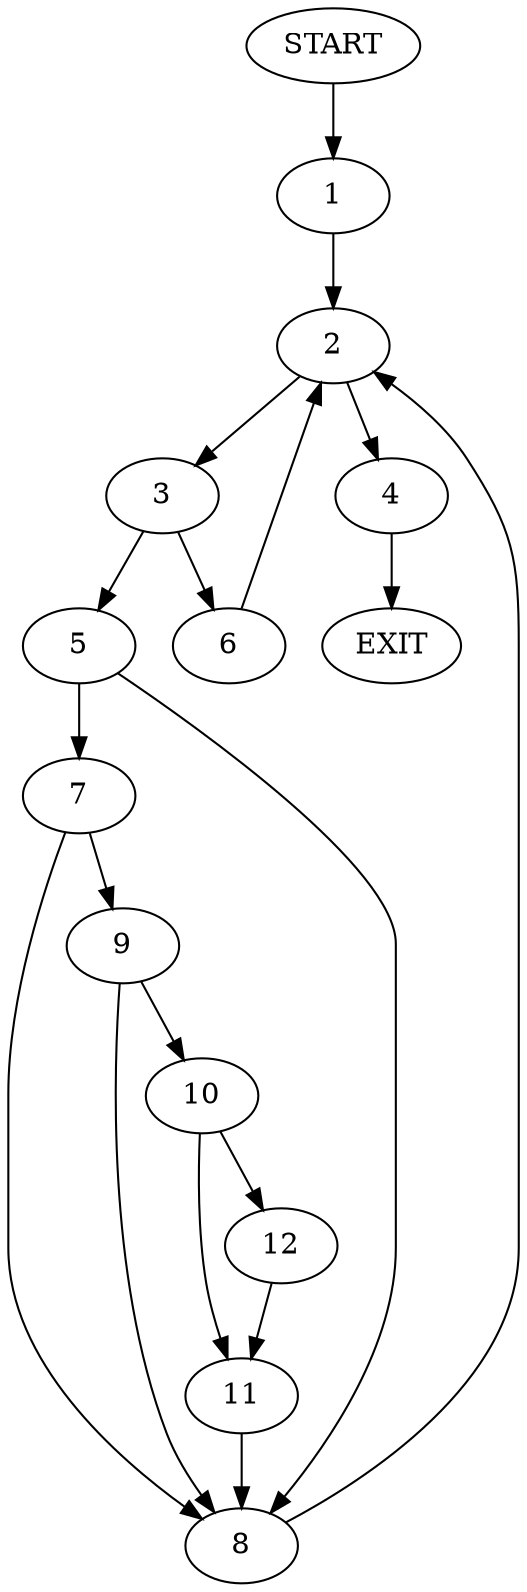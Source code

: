 digraph {
0 [label="START"]
13 [label="EXIT"]
0 -> 1
1 -> 2
2 -> 3
2 -> 4
4 -> 13
3 -> 5
3 -> 6
5 -> 7
5 -> 8
6 -> 2
7 -> 9
7 -> 8
8 -> 2
9 -> 10
9 -> 8
10 -> 11
10 -> 12
12 -> 11
11 -> 8
}
